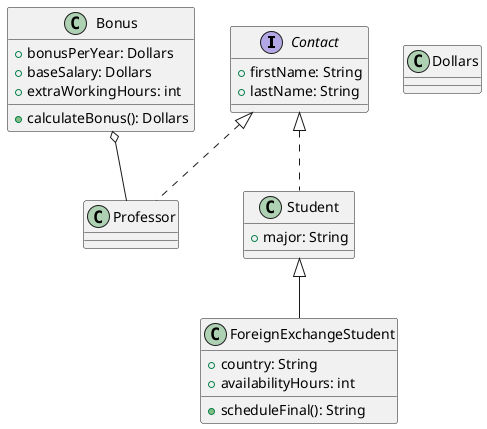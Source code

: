 @startuml

Contact <|.. Professor
Contact <|.. Student

Student <|-- ForeignExchangeStudent
Bonus o-- Professor

interface Contact {
    +firstName: String
    +lastName: String
}

class Bonus {
    +bonusPerYear: Dollars
    +baseSalary: Dollars
    +extraWorkingHours: int
    +calculateBonus(): Dollars
}

class Dollars

class ForeignExchangeStudent {
    +country: String
    +availabilityHours: int
    +scheduleFinal(): String
}

class Professor

class Student {
    +major: String
}

@enduml

